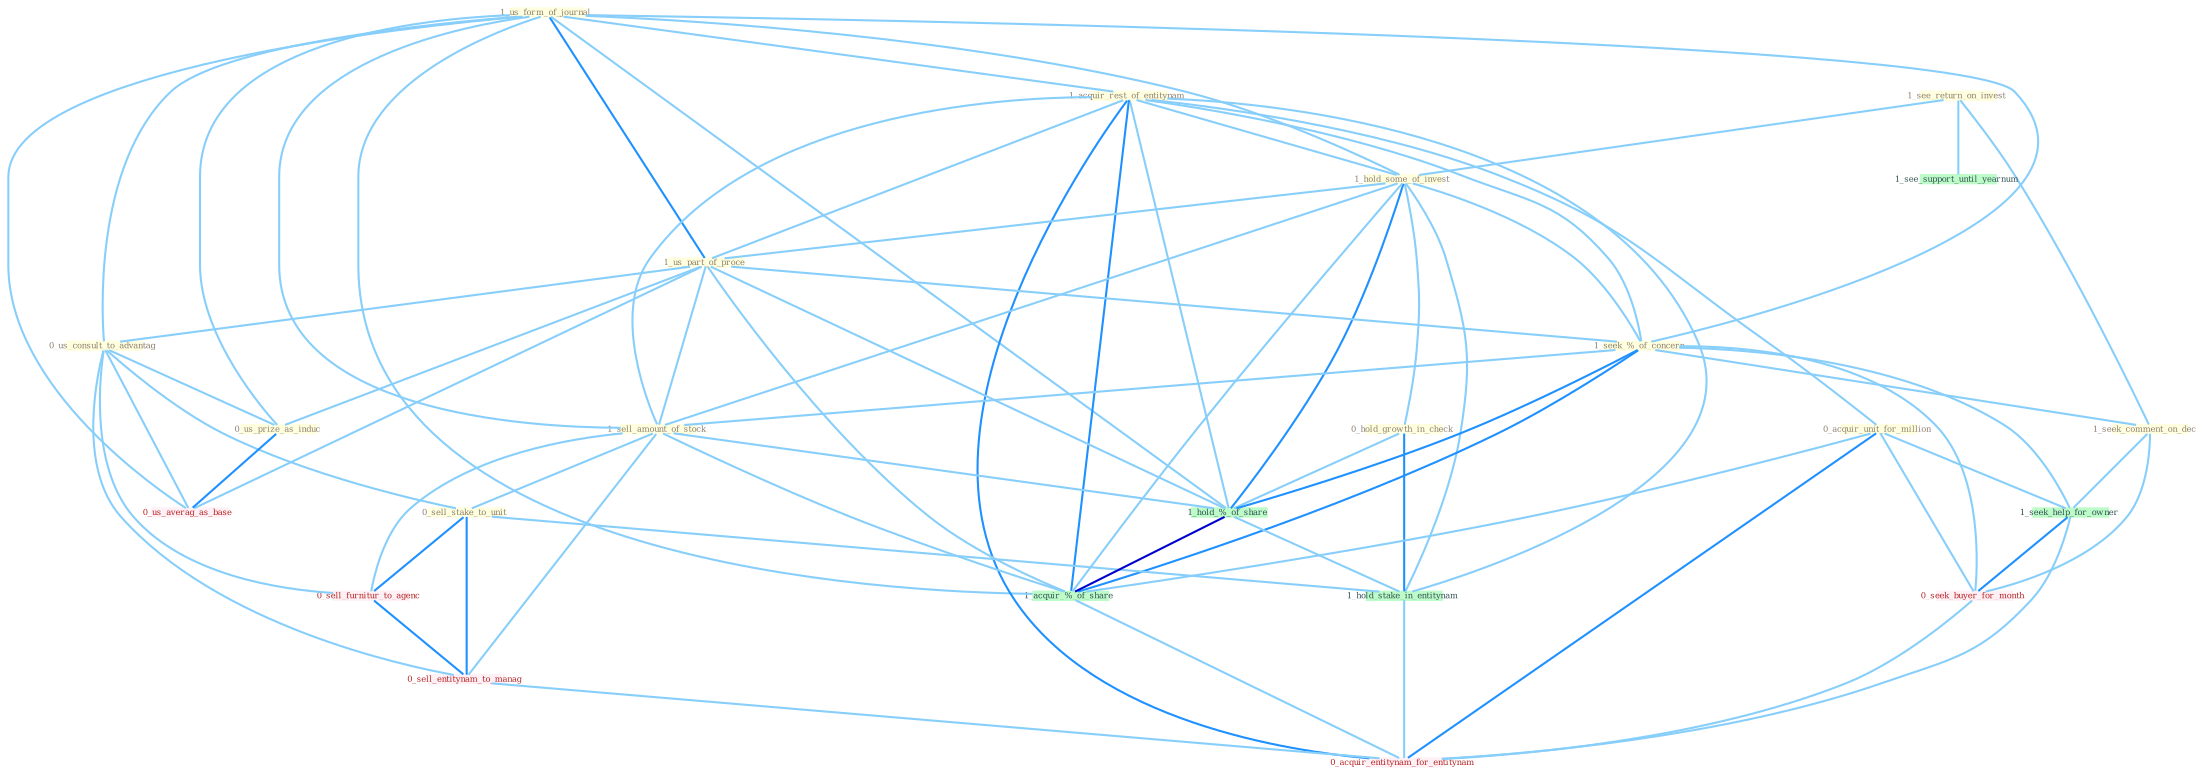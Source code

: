 Graph G{ 
    node
    [shape=polygon,style=filled,width=.5,height=.06,color="#BDFCC9",fixedsize=true,fontsize=4,
    fontcolor="#2f4f4f"];
    {node
    [color="#ffffe0", fontcolor="#8b7d6b"] "1_us_form_of_journal " "1_see_return_on_invest " "1_acquir_rest_of_entitynam " "1_hold_some_of_invest " "1_us_part_of_proce " "0_hold_growth_in_check " "0_acquir_unit_for_million " "1_seek_%_of_concern " "0_us_consult_to_advantag " "1_seek_comment_on_decis " "0_us_prize_as_induc " "1_sell_amount_of_stock " "0_sell_stake_to_unit "}
{node [color="#fff0f5", fontcolor="#b22222"] "0_seek_buyer_for_month " "0_sell_furnitur_to_agenc " "0_us_averag_as_base " "0_sell_entitynam_to_manag " "0_acquir_entitynam_for_entitynam "}
edge [color="#B0E2FF"];

	"1_us_form_of_journal " -- "1_acquir_rest_of_entitynam " [w="1", color="#87cefa" ];
	"1_us_form_of_journal " -- "1_hold_some_of_invest " [w="1", color="#87cefa" ];
	"1_us_form_of_journal " -- "1_us_part_of_proce " [w="2", color="#1e90ff" , len=0.8];
	"1_us_form_of_journal " -- "1_seek_%_of_concern " [w="1", color="#87cefa" ];
	"1_us_form_of_journal " -- "0_us_consult_to_advantag " [w="1", color="#87cefa" ];
	"1_us_form_of_journal " -- "0_us_prize_as_induc " [w="1", color="#87cefa" ];
	"1_us_form_of_journal " -- "1_sell_amount_of_stock " [w="1", color="#87cefa" ];
	"1_us_form_of_journal " -- "1_hold_%_of_share " [w="1", color="#87cefa" ];
	"1_us_form_of_journal " -- "1_acquir_%_of_share " [w="1", color="#87cefa" ];
	"1_us_form_of_journal " -- "0_us_averag_as_base " [w="1", color="#87cefa" ];
	"1_see_return_on_invest " -- "1_hold_some_of_invest " [w="1", color="#87cefa" ];
	"1_see_return_on_invest " -- "1_seek_comment_on_decis " [w="1", color="#87cefa" ];
	"1_see_return_on_invest " -- "1_see_support_until_yearnum " [w="1", color="#87cefa" ];
	"1_acquir_rest_of_entitynam " -- "1_hold_some_of_invest " [w="1", color="#87cefa" ];
	"1_acquir_rest_of_entitynam " -- "1_us_part_of_proce " [w="1", color="#87cefa" ];
	"1_acquir_rest_of_entitynam " -- "0_acquir_unit_for_million " [w="1", color="#87cefa" ];
	"1_acquir_rest_of_entitynam " -- "1_seek_%_of_concern " [w="1", color="#87cefa" ];
	"1_acquir_rest_of_entitynam " -- "1_sell_amount_of_stock " [w="1", color="#87cefa" ];
	"1_acquir_rest_of_entitynam " -- "1_hold_%_of_share " [w="1", color="#87cefa" ];
	"1_acquir_rest_of_entitynam " -- "1_hold_stake_in_entitynam " [w="1", color="#87cefa" ];
	"1_acquir_rest_of_entitynam " -- "1_acquir_%_of_share " [w="2", color="#1e90ff" , len=0.8];
	"1_acquir_rest_of_entitynam " -- "0_acquir_entitynam_for_entitynam " [w="2", color="#1e90ff" , len=0.8];
	"1_hold_some_of_invest " -- "1_us_part_of_proce " [w="1", color="#87cefa" ];
	"1_hold_some_of_invest " -- "0_hold_growth_in_check " [w="1", color="#87cefa" ];
	"1_hold_some_of_invest " -- "1_seek_%_of_concern " [w="1", color="#87cefa" ];
	"1_hold_some_of_invest " -- "1_sell_amount_of_stock " [w="1", color="#87cefa" ];
	"1_hold_some_of_invest " -- "1_hold_%_of_share " [w="2", color="#1e90ff" , len=0.8];
	"1_hold_some_of_invest " -- "1_hold_stake_in_entitynam " [w="1", color="#87cefa" ];
	"1_hold_some_of_invest " -- "1_acquir_%_of_share " [w="1", color="#87cefa" ];
	"1_us_part_of_proce " -- "1_seek_%_of_concern " [w="1", color="#87cefa" ];
	"1_us_part_of_proce " -- "0_us_consult_to_advantag " [w="1", color="#87cefa" ];
	"1_us_part_of_proce " -- "0_us_prize_as_induc " [w="1", color="#87cefa" ];
	"1_us_part_of_proce " -- "1_sell_amount_of_stock " [w="1", color="#87cefa" ];
	"1_us_part_of_proce " -- "1_hold_%_of_share " [w="1", color="#87cefa" ];
	"1_us_part_of_proce " -- "1_acquir_%_of_share " [w="1", color="#87cefa" ];
	"1_us_part_of_proce " -- "0_us_averag_as_base " [w="1", color="#87cefa" ];
	"0_hold_growth_in_check " -- "1_hold_%_of_share " [w="1", color="#87cefa" ];
	"0_hold_growth_in_check " -- "1_hold_stake_in_entitynam " [w="2", color="#1e90ff" , len=0.8];
	"0_acquir_unit_for_million " -- "1_seek_help_for_owner " [w="1", color="#87cefa" ];
	"0_acquir_unit_for_million " -- "0_seek_buyer_for_month " [w="1", color="#87cefa" ];
	"0_acquir_unit_for_million " -- "1_acquir_%_of_share " [w="1", color="#87cefa" ];
	"0_acquir_unit_for_million " -- "0_acquir_entitynam_for_entitynam " [w="2", color="#1e90ff" , len=0.8];
	"1_seek_%_of_concern " -- "1_seek_comment_on_decis " [w="1", color="#87cefa" ];
	"1_seek_%_of_concern " -- "1_sell_amount_of_stock " [w="1", color="#87cefa" ];
	"1_seek_%_of_concern " -- "1_hold_%_of_share " [w="2", color="#1e90ff" , len=0.8];
	"1_seek_%_of_concern " -- "1_seek_help_for_owner " [w="1", color="#87cefa" ];
	"1_seek_%_of_concern " -- "0_seek_buyer_for_month " [w="1", color="#87cefa" ];
	"1_seek_%_of_concern " -- "1_acquir_%_of_share " [w="2", color="#1e90ff" , len=0.8];
	"0_us_consult_to_advantag " -- "0_us_prize_as_induc " [w="1", color="#87cefa" ];
	"0_us_consult_to_advantag " -- "0_sell_stake_to_unit " [w="1", color="#87cefa" ];
	"0_us_consult_to_advantag " -- "0_sell_furnitur_to_agenc " [w="1", color="#87cefa" ];
	"0_us_consult_to_advantag " -- "0_us_averag_as_base " [w="1", color="#87cefa" ];
	"0_us_consult_to_advantag " -- "0_sell_entitynam_to_manag " [w="1", color="#87cefa" ];
	"1_seek_comment_on_decis " -- "1_seek_help_for_owner " [w="1", color="#87cefa" ];
	"1_seek_comment_on_decis " -- "0_seek_buyer_for_month " [w="1", color="#87cefa" ];
	"0_us_prize_as_induc " -- "0_us_averag_as_base " [w="2", color="#1e90ff" , len=0.8];
	"1_sell_amount_of_stock " -- "0_sell_stake_to_unit " [w="1", color="#87cefa" ];
	"1_sell_amount_of_stock " -- "1_hold_%_of_share " [w="1", color="#87cefa" ];
	"1_sell_amount_of_stock " -- "1_acquir_%_of_share " [w="1", color="#87cefa" ];
	"1_sell_amount_of_stock " -- "0_sell_furnitur_to_agenc " [w="1", color="#87cefa" ];
	"1_sell_amount_of_stock " -- "0_sell_entitynam_to_manag " [w="1", color="#87cefa" ];
	"0_sell_stake_to_unit " -- "1_hold_stake_in_entitynam " [w="1", color="#87cefa" ];
	"0_sell_stake_to_unit " -- "0_sell_furnitur_to_agenc " [w="2", color="#1e90ff" , len=0.8];
	"0_sell_stake_to_unit " -- "0_sell_entitynam_to_manag " [w="2", color="#1e90ff" , len=0.8];
	"1_hold_%_of_share " -- "1_hold_stake_in_entitynam " [w="1", color="#87cefa" ];
	"1_hold_%_of_share " -- "1_acquir_%_of_share " [w="3", color="#0000cd" , len=0.6];
	"1_hold_stake_in_entitynam " -- "0_acquir_entitynam_for_entitynam " [w="1", color="#87cefa" ];
	"1_seek_help_for_owner " -- "0_seek_buyer_for_month " [w="2", color="#1e90ff" , len=0.8];
	"1_seek_help_for_owner " -- "0_acquir_entitynam_for_entitynam " [w="1", color="#87cefa" ];
	"0_seek_buyer_for_month " -- "0_acquir_entitynam_for_entitynam " [w="1", color="#87cefa" ];
	"1_acquir_%_of_share " -- "0_acquir_entitynam_for_entitynam " [w="1", color="#87cefa" ];
	"0_sell_furnitur_to_agenc " -- "0_sell_entitynam_to_manag " [w="2", color="#1e90ff" , len=0.8];
	"0_sell_entitynam_to_manag " -- "0_acquir_entitynam_for_entitynam " [w="1", color="#87cefa" ];
}